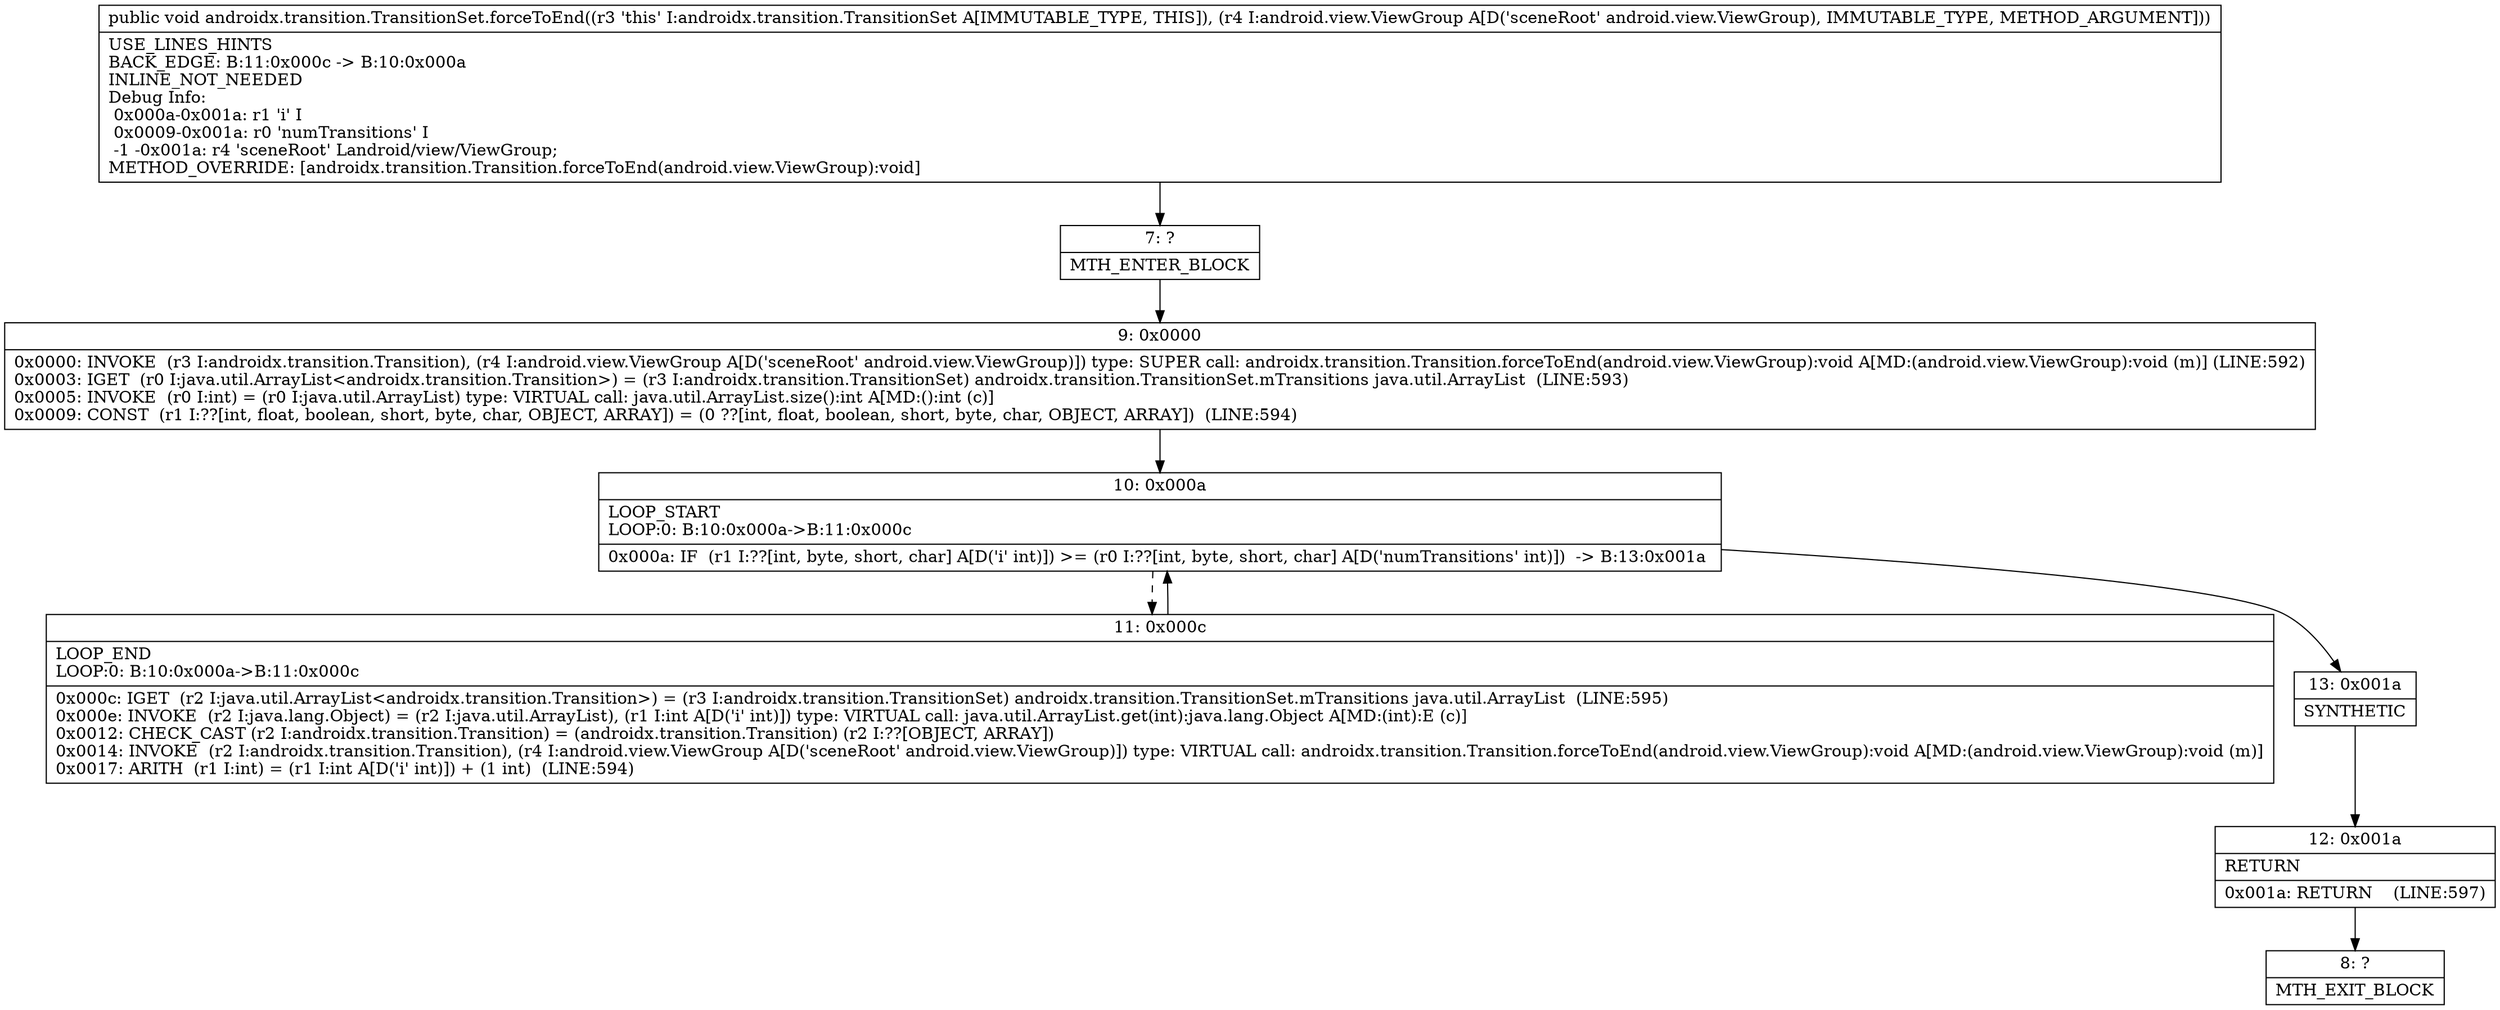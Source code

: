 digraph "CFG forandroidx.transition.TransitionSet.forceToEnd(Landroid\/view\/ViewGroup;)V" {
Node_7 [shape=record,label="{7\:\ ?|MTH_ENTER_BLOCK\l}"];
Node_9 [shape=record,label="{9\:\ 0x0000|0x0000: INVOKE  (r3 I:androidx.transition.Transition), (r4 I:android.view.ViewGroup A[D('sceneRoot' android.view.ViewGroup)]) type: SUPER call: androidx.transition.Transition.forceToEnd(android.view.ViewGroup):void A[MD:(android.view.ViewGroup):void (m)] (LINE:592)\l0x0003: IGET  (r0 I:java.util.ArrayList\<androidx.transition.Transition\>) = (r3 I:androidx.transition.TransitionSet) androidx.transition.TransitionSet.mTransitions java.util.ArrayList  (LINE:593)\l0x0005: INVOKE  (r0 I:int) = (r0 I:java.util.ArrayList) type: VIRTUAL call: java.util.ArrayList.size():int A[MD:():int (c)]\l0x0009: CONST  (r1 I:??[int, float, boolean, short, byte, char, OBJECT, ARRAY]) = (0 ??[int, float, boolean, short, byte, char, OBJECT, ARRAY])  (LINE:594)\l}"];
Node_10 [shape=record,label="{10\:\ 0x000a|LOOP_START\lLOOP:0: B:10:0x000a\-\>B:11:0x000c\l|0x000a: IF  (r1 I:??[int, byte, short, char] A[D('i' int)]) \>= (r0 I:??[int, byte, short, char] A[D('numTransitions' int)])  \-\> B:13:0x001a \l}"];
Node_11 [shape=record,label="{11\:\ 0x000c|LOOP_END\lLOOP:0: B:10:0x000a\-\>B:11:0x000c\l|0x000c: IGET  (r2 I:java.util.ArrayList\<androidx.transition.Transition\>) = (r3 I:androidx.transition.TransitionSet) androidx.transition.TransitionSet.mTransitions java.util.ArrayList  (LINE:595)\l0x000e: INVOKE  (r2 I:java.lang.Object) = (r2 I:java.util.ArrayList), (r1 I:int A[D('i' int)]) type: VIRTUAL call: java.util.ArrayList.get(int):java.lang.Object A[MD:(int):E (c)]\l0x0012: CHECK_CAST (r2 I:androidx.transition.Transition) = (androidx.transition.Transition) (r2 I:??[OBJECT, ARRAY]) \l0x0014: INVOKE  (r2 I:androidx.transition.Transition), (r4 I:android.view.ViewGroup A[D('sceneRoot' android.view.ViewGroup)]) type: VIRTUAL call: androidx.transition.Transition.forceToEnd(android.view.ViewGroup):void A[MD:(android.view.ViewGroup):void (m)]\l0x0017: ARITH  (r1 I:int) = (r1 I:int A[D('i' int)]) + (1 int)  (LINE:594)\l}"];
Node_13 [shape=record,label="{13\:\ 0x001a|SYNTHETIC\l}"];
Node_12 [shape=record,label="{12\:\ 0x001a|RETURN\l|0x001a: RETURN    (LINE:597)\l}"];
Node_8 [shape=record,label="{8\:\ ?|MTH_EXIT_BLOCK\l}"];
MethodNode[shape=record,label="{public void androidx.transition.TransitionSet.forceToEnd((r3 'this' I:androidx.transition.TransitionSet A[IMMUTABLE_TYPE, THIS]), (r4 I:android.view.ViewGroup A[D('sceneRoot' android.view.ViewGroup), IMMUTABLE_TYPE, METHOD_ARGUMENT]))  | USE_LINES_HINTS\lBACK_EDGE: B:11:0x000c \-\> B:10:0x000a\lINLINE_NOT_NEEDED\lDebug Info:\l  0x000a\-0x001a: r1 'i' I\l  0x0009\-0x001a: r0 'numTransitions' I\l  \-1 \-0x001a: r4 'sceneRoot' Landroid\/view\/ViewGroup;\lMETHOD_OVERRIDE: [androidx.transition.Transition.forceToEnd(android.view.ViewGroup):void]\l}"];
MethodNode -> Node_7;Node_7 -> Node_9;
Node_9 -> Node_10;
Node_10 -> Node_11[style=dashed];
Node_10 -> Node_13;
Node_11 -> Node_10;
Node_13 -> Node_12;
Node_12 -> Node_8;
}

